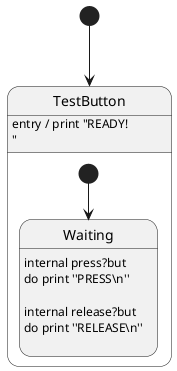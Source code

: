 @startuml
[*] --> TestButton
state TestButton{
state Waiting{
	Waiting : internal press?but\ndo print ''PRESS\\n''\n
	Waiting : internal release?but\ndo print ''RELEASE\\n''\n
}
[*] --> Waiting
	TestButton : entry / print "READY!\n"

}
@enduml
